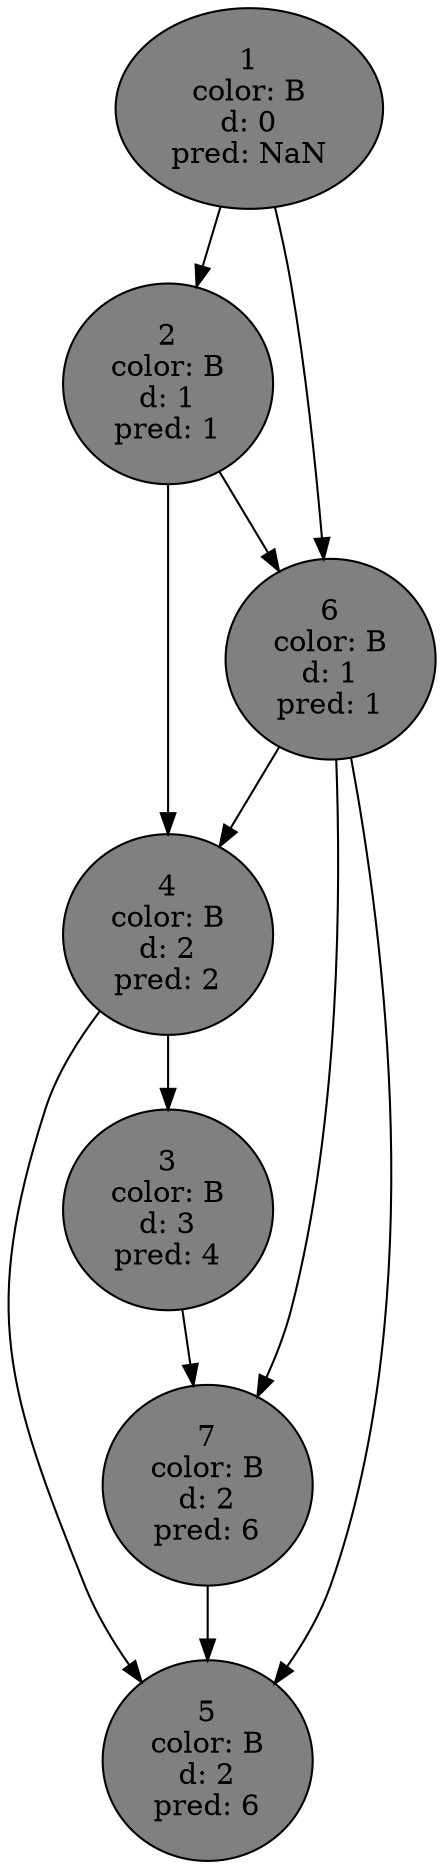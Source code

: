digraph{node [style=bold]1->2;1->6;2->4;2->6;3->7;4->3;4->5;6->4;6->5;6->7;7->5;1 [fillcolor = "#808080"style=filled, label="1\ncolor: B\nd: 0\npred: NaN\n"];2 [fillcolor = "#808080"style=filled, label="2\ncolor: B\nd: 1\npred: 1\n"];3 [fillcolor = "#808080"style=filled, label="3\ncolor: B\nd: 3\npred: 4\n"];4 [fillcolor = "#808080"style=filled, label="4\ncolor: B\nd: 2\npred: 2\n"];5 [fillcolor = "#808080"style=filled, label="5\ncolor: B\nd: 2\npred: 6\n"];6 [fillcolor = "#808080"style=filled, label="6\ncolor: B\nd: 1\npred: 1\n"];7 [fillcolor = "#808080"style=filled, label="7\ncolor: B\nd: 2\npred: 6\n"];}
